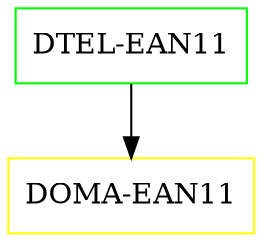 digraph G {
  "DTEL-EAN11" [shape=box,color=green];
  "DOMA-EAN11" [shape=box,color=yellow,URL="./DOMA_EAN11.html"];
  "DTEL-EAN11" -> "DOMA-EAN11";
}
